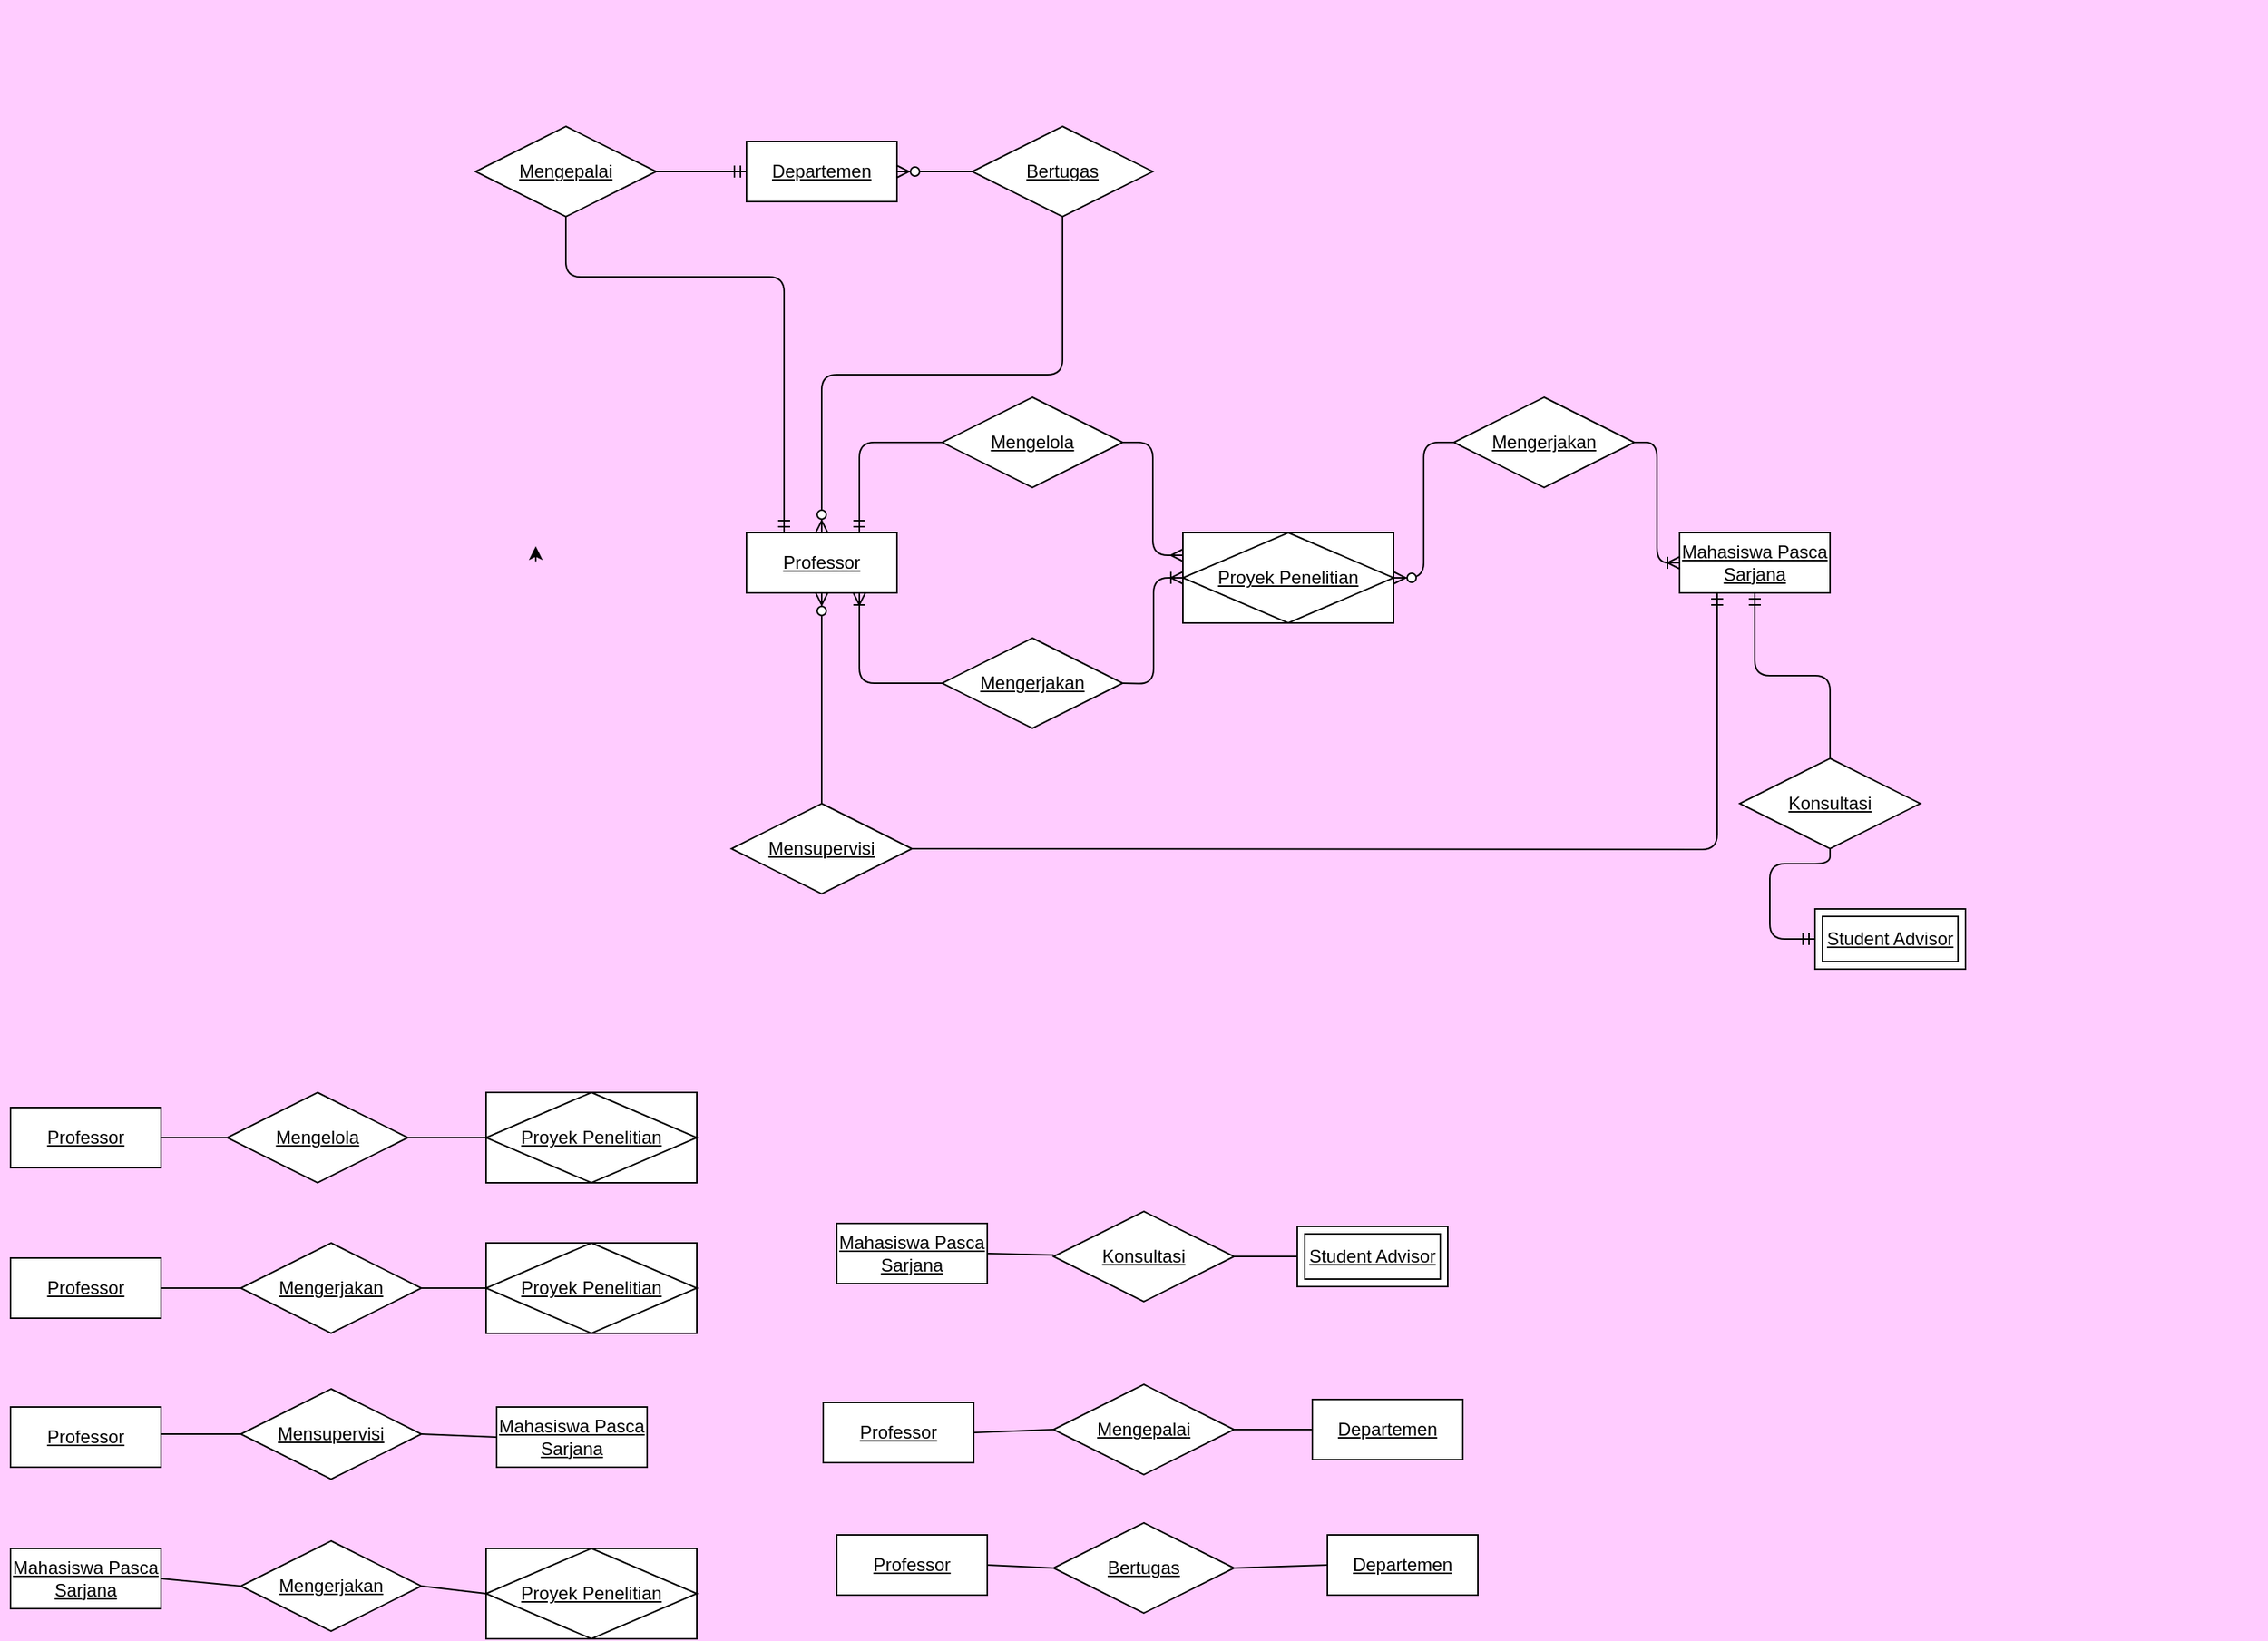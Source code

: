 <mxfile version="15.1.1" type="github">
  <diagram id="jFaecStX4i_8wlA26jbG" name="Page-1">
    <mxGraphModel dx="3124" dy="1411" grid="1" gridSize="10" guides="1" tooltips="1" connect="1" arrows="1" fold="1" page="1" pageScale="1" pageWidth="850" pageHeight="1100" background="#FFCCFF" math="0" shadow="0">
      <root>
        <mxCell id="0" />
        <mxCell id="1" parent="0" />
        <mxCell id="WbBmBzmrZvtOEiTkXAyN-1" value="" style="group;fontStyle=4" vertex="1" connectable="0" parent="1">
          <mxGeometry x="-657" y="45" width="1506" height="987" as="geometry" />
        </mxCell>
        <mxCell id="WbBmBzmrZvtOEiTkXAyN-2" value="Mahasiswa Pasca Sarjana" style="whiteSpace=wrap;html=1;align=center;fontStyle=4" vertex="1" parent="WbBmBzmrZvtOEiTkXAyN-1">
          <mxGeometry x="1116" y="354" width="100" height="40" as="geometry" />
        </mxCell>
        <mxCell id="WbBmBzmrZvtOEiTkXAyN-11" value="Proyek Penelitian" style="shape=associativeEntity;whiteSpace=wrap;html=1;align=center;fontStyle=4" vertex="1" parent="WbBmBzmrZvtOEiTkXAyN-1">
          <mxGeometry x="786" y="354" width="140" height="60" as="geometry" />
        </mxCell>
        <mxCell id="WbBmBzmrZvtOEiTkXAyN-12" value="Departemen" style="whiteSpace=wrap;html=1;align=center;fontStyle=4" vertex="1" parent="WbBmBzmrZvtOEiTkXAyN-1">
          <mxGeometry x="496" y="94" width="100" height="40" as="geometry" />
        </mxCell>
        <mxCell id="WbBmBzmrZvtOEiTkXAyN-21" value="Student Advisor" style="shape=ext;margin=3;double=1;whiteSpace=wrap;html=1;align=center;fontStyle=4" vertex="1" parent="WbBmBzmrZvtOEiTkXAyN-1">
          <mxGeometry x="1206" y="604" width="100" height="40" as="geometry" />
        </mxCell>
        <mxCell id="WbBmBzmrZvtOEiTkXAyN-22" value="" style="group;fontStyle=4" vertex="1" connectable="0" parent="WbBmBzmrZvtOEiTkXAyN-1">
          <mxGeometry x="296" y="273" width="300" height="240" as="geometry" />
        </mxCell>
        <mxCell id="WbBmBzmrZvtOEiTkXAyN-107" value="" style="edgeStyle=orthogonalEdgeStyle;rounded=0;orthogonalLoop=1;jettySize=auto;html=1;" edge="1" parent="WbBmBzmrZvtOEiTkXAyN-22">
          <mxGeometry relative="1" as="geometry">
            <mxPoint x="60" y="100" as="sourcePoint" />
            <mxPoint x="60" y="90" as="targetPoint" />
          </mxGeometry>
        </mxCell>
        <mxCell id="WbBmBzmrZvtOEiTkXAyN-33" value="Professor" style="whiteSpace=wrap;html=1;align=center;fontStyle=4" vertex="1" parent="WbBmBzmrZvtOEiTkXAyN-22">
          <mxGeometry x="200" y="81" width="100" height="40" as="geometry" />
        </mxCell>
        <mxCell id="WbBmBzmrZvtOEiTkXAyN-34" value="Mengelola" style="shape=rhombus;perimeter=rhombusPerimeter;whiteSpace=wrap;html=1;align=center;fontStyle=4" vertex="1" parent="WbBmBzmrZvtOEiTkXAyN-1">
          <mxGeometry x="626" y="264" width="120" height="60" as="geometry" />
        </mxCell>
        <mxCell id="WbBmBzmrZvtOEiTkXAyN-35" value="Mengerjakan" style="shape=rhombus;perimeter=rhombusPerimeter;whiteSpace=wrap;html=1;align=center;fontStyle=4" vertex="1" parent="WbBmBzmrZvtOEiTkXAyN-1">
          <mxGeometry x="626" y="424" width="120" height="60" as="geometry" />
        </mxCell>
        <mxCell id="WbBmBzmrZvtOEiTkXAyN-36" value="Mengerjakan&lt;span style=&quot;color: rgba(0 , 0 , 0 , 0) ; font-family: monospace ; font-size: 0px&quot;&gt;%3CmxGraphModel%3E%3Croot%3E%3CmxCell%20id%3D%220%22%2F%3E%3CmxCell%20id%3D%221%22%20parent%3D%220%22%2F%3E%3CmxCell%20id%3D%222%22%20value%3D%22Relationship%22%20style%3D%22shape%3Drhombus%3Bperimeter%3DrhombusPerimeter%3BwhiteSpace%3Dwrap%3Bhtml%3D1%3Balign%3Dcenter%3B%22%20vertex%3D%221%22%20parent%3D%221%22%3E%3CmxGeometry%20x%3D%22-50%22%20y%3D%22300%22%20width%3D%22120%22%20height%3D%2260%22%20as%3D%22geometry%22%2F%3E%3C%2FmxCell%3E%3C%2Froot%3E%3C%2FmxGraphModel%3E&lt;/span&gt;" style="shape=rhombus;perimeter=rhombusPerimeter;whiteSpace=wrap;html=1;align=center;fontStyle=4" vertex="1" parent="WbBmBzmrZvtOEiTkXAyN-1">
          <mxGeometry x="966" y="264" width="120" height="60" as="geometry" />
        </mxCell>
        <mxCell id="WbBmBzmrZvtOEiTkXAyN-37" value="Mensupervisi" style="shape=rhombus;perimeter=rhombusPerimeter;whiteSpace=wrap;html=1;align=center;fontStyle=4" vertex="1" parent="WbBmBzmrZvtOEiTkXAyN-1">
          <mxGeometry x="486" y="534" width="120" height="60" as="geometry" />
        </mxCell>
        <mxCell id="WbBmBzmrZvtOEiTkXAyN-38" value="" style="edgeStyle=orthogonalEdgeStyle;fontSize=12;html=1;endArrow=ERmandOne;entryX=0.75;entryY=0;entryDx=0;entryDy=0;exitX=0;exitY=0.5;exitDx=0;exitDy=0;fontStyle=4" edge="1" parent="WbBmBzmrZvtOEiTkXAyN-1" source="WbBmBzmrZvtOEiTkXAyN-34" target="WbBmBzmrZvtOEiTkXAyN-33">
          <mxGeometry width="100" height="100" relative="1" as="geometry">
            <mxPoint x="526" y="334" as="sourcePoint" />
            <mxPoint x="596" y="364" as="targetPoint" />
          </mxGeometry>
        </mxCell>
        <mxCell id="WbBmBzmrZvtOEiTkXAyN-39" value="" style="edgeStyle=orthogonalEdgeStyle;fontSize=12;html=1;endArrow=ERmany;exitX=1;exitY=0.5;exitDx=0;exitDy=0;entryX=0;entryY=0.25;entryDx=0;entryDy=0;fontStyle=4" edge="1" parent="WbBmBzmrZvtOEiTkXAyN-1" source="WbBmBzmrZvtOEiTkXAyN-34" target="WbBmBzmrZvtOEiTkXAyN-11">
          <mxGeometry width="100" height="100" relative="1" as="geometry">
            <mxPoint x="916" y="514" as="sourcePoint" />
            <mxPoint x="1016" y="414" as="targetPoint" />
          </mxGeometry>
        </mxCell>
        <mxCell id="WbBmBzmrZvtOEiTkXAyN-40" value="" style="edgeStyle=orthogonalEdgeStyle;fontSize=12;html=1;endArrow=ERoneToMany;exitX=0;exitY=0.5;exitDx=0;exitDy=0;entryX=0.75;entryY=1;entryDx=0;entryDy=0;fontStyle=4" edge="1" parent="WbBmBzmrZvtOEiTkXAyN-1" source="WbBmBzmrZvtOEiTkXAyN-35" target="WbBmBzmrZvtOEiTkXAyN-33">
          <mxGeometry width="100" height="100" relative="1" as="geometry">
            <mxPoint x="916" y="514" as="sourcePoint" />
            <mxPoint x="596" y="384" as="targetPoint" />
          </mxGeometry>
        </mxCell>
        <mxCell id="WbBmBzmrZvtOEiTkXAyN-41" value="" style="edgeStyle=orthogonalEdgeStyle;fontSize=12;html=1;endArrow=ERoneToMany;entryX=0;entryY=0.5;entryDx=0;entryDy=0;fontStyle=4" edge="1" parent="WbBmBzmrZvtOEiTkXAyN-1" target="WbBmBzmrZvtOEiTkXAyN-11">
          <mxGeometry width="100" height="100" relative="1" as="geometry">
            <mxPoint x="746" y="454" as="sourcePoint" />
            <mxPoint x="716" y="384" as="targetPoint" />
          </mxGeometry>
        </mxCell>
        <mxCell id="WbBmBzmrZvtOEiTkXAyN-42" value="" style="edgeStyle=orthogonalEdgeStyle;fontSize=12;html=1;endArrow=ERoneToMany;exitX=1;exitY=0.5;exitDx=0;exitDy=0;entryX=0;entryY=0.5;entryDx=0;entryDy=0;fontStyle=4" edge="1" parent="WbBmBzmrZvtOEiTkXAyN-1" source="WbBmBzmrZvtOEiTkXAyN-36" target="WbBmBzmrZvtOEiTkXAyN-2">
          <mxGeometry width="100" height="100" relative="1" as="geometry">
            <mxPoint x="1016" y="444" as="sourcePoint" />
            <mxPoint x="996" y="374" as="targetPoint" />
          </mxGeometry>
        </mxCell>
        <mxCell id="WbBmBzmrZvtOEiTkXAyN-43" value="" style="edgeStyle=orthogonalEdgeStyle;fontSize=12;html=1;endArrow=ERzeroToMany;endFill=1;entryX=1;entryY=0.5;entryDx=0;entryDy=0;exitX=0;exitY=0.5;exitDx=0;exitDy=0;fontStyle=4" edge="1" parent="WbBmBzmrZvtOEiTkXAyN-1" source="WbBmBzmrZvtOEiTkXAyN-36" target="WbBmBzmrZvtOEiTkXAyN-11">
          <mxGeometry width="100" height="100" relative="1" as="geometry">
            <mxPoint x="916" y="514" as="sourcePoint" />
            <mxPoint x="1016" y="414" as="targetPoint" />
          </mxGeometry>
        </mxCell>
        <mxCell id="WbBmBzmrZvtOEiTkXAyN-44" value="" style="fontSize=12;html=1;endArrow=ERzeroToMany;endFill=1;exitX=0.5;exitY=0;exitDx=0;exitDy=0;entryX=0.5;entryY=1;entryDx=0;entryDy=0;fontStyle=4" edge="1" parent="WbBmBzmrZvtOEiTkXAyN-1" source="WbBmBzmrZvtOEiTkXAyN-37">
          <mxGeometry width="100" height="100" relative="1" as="geometry">
            <mxPoint x="766" y="474" as="sourcePoint" />
            <mxPoint x="546" y="394" as="targetPoint" />
          </mxGeometry>
        </mxCell>
        <mxCell id="WbBmBzmrZvtOEiTkXAyN-45" value="" style="edgeStyle=orthogonalEdgeStyle;fontSize=12;html=1;endArrow=ERmandOne;exitX=0;exitY=0.5;exitDx=0;exitDy=0;entryX=0.25;entryY=1;entryDx=0;entryDy=0;fontStyle=4" edge="1" parent="WbBmBzmrZvtOEiTkXAyN-1" target="WbBmBzmrZvtOEiTkXAyN-2">
          <mxGeometry width="100" height="100" relative="1" as="geometry">
            <mxPoint x="606" y="564" as="sourcePoint" />
            <mxPoint x="1196" y="524" as="targetPoint" />
          </mxGeometry>
        </mxCell>
        <mxCell id="WbBmBzmrZvtOEiTkXAyN-46" value="Mengepalai" style="shape=rhombus;perimeter=rhombusPerimeter;whiteSpace=wrap;html=1;align=center;fontStyle=4" vertex="1" parent="WbBmBzmrZvtOEiTkXAyN-1">
          <mxGeometry x="316" y="84" width="120" height="60" as="geometry" />
        </mxCell>
        <mxCell id="WbBmBzmrZvtOEiTkXAyN-47" value="Bertugas" style="shape=rhombus;perimeter=rhombusPerimeter;whiteSpace=wrap;html=1;align=center;fontStyle=4" vertex="1" parent="WbBmBzmrZvtOEiTkXAyN-1">
          <mxGeometry x="646" y="84" width="120" height="60" as="geometry" />
        </mxCell>
        <mxCell id="WbBmBzmrZvtOEiTkXAyN-48" value="" style="fontSize=12;html=1;endArrow=ERmandOne;exitX=1;exitY=0.5;exitDx=0;exitDy=0;fontStyle=4" edge="1" parent="WbBmBzmrZvtOEiTkXAyN-1" source="WbBmBzmrZvtOEiTkXAyN-46">
          <mxGeometry width="100" height="100" relative="1" as="geometry">
            <mxPoint x="396" y="214" as="sourcePoint" />
            <mxPoint x="496" y="114" as="targetPoint" />
          </mxGeometry>
        </mxCell>
        <mxCell id="WbBmBzmrZvtOEiTkXAyN-49" value="" style="edgeStyle=orthogonalEdgeStyle;fontSize=12;html=1;endArrow=ERmandOne;entryX=0.25;entryY=0;entryDx=0;entryDy=0;exitX=0.5;exitY=1;exitDx=0;exitDy=0;fontStyle=4" edge="1" parent="WbBmBzmrZvtOEiTkXAyN-1" source="WbBmBzmrZvtOEiTkXAyN-46" target="WbBmBzmrZvtOEiTkXAyN-33">
          <mxGeometry width="100" height="100" relative="1" as="geometry">
            <mxPoint x="356" y="164" as="sourcePoint" />
            <mxPoint x="521" y="354" as="targetPoint" />
            <Array as="points">
              <mxPoint x="376" y="184" />
              <mxPoint x="521" y="184" />
            </Array>
          </mxGeometry>
        </mxCell>
        <mxCell id="WbBmBzmrZvtOEiTkXAyN-50" value="" style="fontSize=12;html=1;endArrow=ERmandOne;edgeStyle=orthogonalEdgeStyle;entryX=0;entryY=0.5;entryDx=0;entryDy=0;entryPerimeter=0;exitX=0.5;exitY=1;exitDx=0;exitDy=0;fontStyle=4" edge="1" parent="WbBmBzmrZvtOEiTkXAyN-1" source="WbBmBzmrZvtOEiTkXAyN-51" target="WbBmBzmrZvtOEiTkXAyN-21">
          <mxGeometry width="100" height="100" relative="1" as="geometry">
            <mxPoint x="1166" y="494" as="sourcePoint" />
            <mxPoint x="1196" y="624" as="targetPoint" />
            <Array as="points">
              <mxPoint x="1216" y="574" />
              <mxPoint x="1176" y="574" />
              <mxPoint x="1176" y="624" />
            </Array>
          </mxGeometry>
        </mxCell>
        <mxCell id="WbBmBzmrZvtOEiTkXAyN-51" value="Konsultasi" style="shape=rhombus;perimeter=rhombusPerimeter;whiteSpace=wrap;html=1;align=center;fontStyle=4" vertex="1" parent="WbBmBzmrZvtOEiTkXAyN-1">
          <mxGeometry x="1156" y="504" width="120" height="60" as="geometry" />
        </mxCell>
        <mxCell id="WbBmBzmrZvtOEiTkXAyN-52" value="" style="fontSize=12;html=1;endArrow=ERmandOne;edgeStyle=orthogonalEdgeStyle;entryX=0.5;entryY=1;entryDx=0;entryDy=0;exitX=0.5;exitY=0;exitDx=0;exitDy=0;fontStyle=4" edge="1" parent="WbBmBzmrZvtOEiTkXAyN-1" source="WbBmBzmrZvtOEiTkXAyN-51" target="WbBmBzmrZvtOEiTkXAyN-2">
          <mxGeometry width="100" height="100" relative="1" as="geometry">
            <mxPoint x="1216" y="494" as="sourcePoint" />
            <mxPoint x="1206" y="454" as="targetPoint" />
          </mxGeometry>
        </mxCell>
        <mxCell id="WbBmBzmrZvtOEiTkXAyN-53" value="" style="edgeStyle=orthogonalEdgeStyle;fontSize=12;html=1;endArrow=ERzeroToMany;endFill=1;entryX=0.5;entryY=0;entryDx=0;entryDy=0;exitX=0.5;exitY=1;exitDx=0;exitDy=0;fontStyle=4" edge="1" parent="WbBmBzmrZvtOEiTkXAyN-1" source="WbBmBzmrZvtOEiTkXAyN-47" target="WbBmBzmrZvtOEiTkXAyN-33">
          <mxGeometry width="100" height="100" relative="1" as="geometry">
            <mxPoint x="596" y="264" as="sourcePoint" />
            <mxPoint x="556" y="354" as="targetPoint" />
          </mxGeometry>
        </mxCell>
        <mxCell id="WbBmBzmrZvtOEiTkXAyN-54" value="" style="fontSize=12;html=1;endArrow=ERzeroToMany;endFill=1;exitX=0;exitY=0.5;exitDx=0;exitDy=0;entryX=1;entryY=0.5;entryDx=0;entryDy=0;fontStyle=4" edge="1" parent="WbBmBzmrZvtOEiTkXAyN-1" source="WbBmBzmrZvtOEiTkXAyN-47" target="WbBmBzmrZvtOEiTkXAyN-12">
          <mxGeometry width="100" height="100" relative="1" as="geometry">
            <mxPoint x="563" y="109.5" as="sourcePoint" />
            <mxPoint x="596" y="118.5" as="targetPoint" />
          </mxGeometry>
        </mxCell>
        <mxCell id="WbBmBzmrZvtOEiTkXAyN-127" value="" style="group" vertex="1" connectable="0" parent="WbBmBzmrZvtOEiTkXAyN-1">
          <mxGeometry x="7" y="726" width="456" height="363" as="geometry" />
        </mxCell>
        <mxCell id="WbBmBzmrZvtOEiTkXAyN-71" value="Professor" style="whiteSpace=wrap;html=1;align=center;fontStyle=4" vertex="1" parent="WbBmBzmrZvtOEiTkXAyN-127">
          <mxGeometry y="10" width="100" height="40" as="geometry" />
        </mxCell>
        <mxCell id="WbBmBzmrZvtOEiTkXAyN-72" value="Mengelola" style="shape=rhombus;perimeter=rhombusPerimeter;whiteSpace=wrap;html=1;align=center;fontStyle=4" vertex="1" parent="WbBmBzmrZvtOEiTkXAyN-127">
          <mxGeometry x="144" width="120" height="60" as="geometry" />
        </mxCell>
        <mxCell id="WbBmBzmrZvtOEiTkXAyN-73" value="Proyek Penelitian" style="shape=associativeEntity;whiteSpace=wrap;html=1;align=center;fontStyle=4" vertex="1" parent="WbBmBzmrZvtOEiTkXAyN-127">
          <mxGeometry x="316" width="140" height="60" as="geometry" />
        </mxCell>
        <mxCell id="WbBmBzmrZvtOEiTkXAyN-74" value="Professor" style="whiteSpace=wrap;html=1;align=center;fontStyle=4" vertex="1" parent="WbBmBzmrZvtOEiTkXAyN-127">
          <mxGeometry y="110" width="100" height="40" as="geometry" />
        </mxCell>
        <mxCell id="WbBmBzmrZvtOEiTkXAyN-75" value="Mengerjakan" style="shape=rhombus;perimeter=rhombusPerimeter;whiteSpace=wrap;html=1;align=center;fontStyle=4" vertex="1" parent="WbBmBzmrZvtOEiTkXAyN-127">
          <mxGeometry x="153" y="100" width="120" height="60" as="geometry" />
        </mxCell>
        <mxCell id="WbBmBzmrZvtOEiTkXAyN-76" value="Proyek Penelitian" style="shape=associativeEntity;whiteSpace=wrap;html=1;align=center;fontStyle=4" vertex="1" parent="WbBmBzmrZvtOEiTkXAyN-127">
          <mxGeometry x="316" y="100" width="140" height="60" as="geometry" />
        </mxCell>
        <mxCell id="WbBmBzmrZvtOEiTkXAyN-77" value="Professor" style="whiteSpace=wrap;html=1;align=center;fontStyle=4" vertex="1" parent="WbBmBzmrZvtOEiTkXAyN-127">
          <mxGeometry y="209" width="100" height="40" as="geometry" />
        </mxCell>
        <mxCell id="WbBmBzmrZvtOEiTkXAyN-78" value="Mensupervisi" style="shape=rhombus;perimeter=rhombusPerimeter;whiteSpace=wrap;html=1;align=center;fontStyle=4" vertex="1" parent="WbBmBzmrZvtOEiTkXAyN-127">
          <mxGeometry x="153" y="197" width="120" height="60" as="geometry" />
        </mxCell>
        <mxCell id="WbBmBzmrZvtOEiTkXAyN-79" value="Mahasiswa Pasca Sarjana" style="whiteSpace=wrap;html=1;align=center;fontStyle=4" vertex="1" parent="WbBmBzmrZvtOEiTkXAyN-127">
          <mxGeometry x="323" y="209" width="100" height="40" as="geometry" />
        </mxCell>
        <mxCell id="WbBmBzmrZvtOEiTkXAyN-80" value="Mahasiswa Pasca Sarjana" style="whiteSpace=wrap;html=1;align=center;fontStyle=4" vertex="1" parent="WbBmBzmrZvtOEiTkXAyN-127">
          <mxGeometry y="303" width="100" height="40" as="geometry" />
        </mxCell>
        <mxCell id="WbBmBzmrZvtOEiTkXAyN-81" value="Mengerjakan&lt;span style=&quot;color: rgba(0 , 0 , 0 , 0) ; font-family: monospace ; font-size: 0px&quot;&gt;%3CmxGraphModel%3E%3Croot%3E%3CmxCell%20id%3D%220%22%2F%3E%3CmxCell%20id%3D%221%22%20parent%3D%220%22%2F%3E%3CmxCell%20id%3D%222%22%20value%3D%22Relationship%22%20style%3D%22shape%3Drhombus%3Bperimeter%3DrhombusPerimeter%3BwhiteSpace%3Dwrap%3Bhtml%3D1%3Balign%3Dcenter%3B%22%20vertex%3D%221%22%20parent%3D%221%22%3E%3CmxGeometry%20x%3D%22-50%22%20y%3D%22300%22%20width%3D%22120%22%20height%3D%2260%22%20as%3D%22geometry%22%2F%3E%3C%2FmxCell%3E%3C%2Froot%3E%3C%2FmxGraphModel%3E&lt;/span&gt;" style="shape=rhombus;perimeter=rhombusPerimeter;whiteSpace=wrap;html=1;align=center;fontStyle=4" vertex="1" parent="WbBmBzmrZvtOEiTkXAyN-127">
          <mxGeometry x="153" y="298" width="120" height="60" as="geometry" />
        </mxCell>
        <mxCell id="WbBmBzmrZvtOEiTkXAyN-82" value="Proyek Penelitian" style="shape=associativeEntity;whiteSpace=wrap;html=1;align=center;fontStyle=4" vertex="1" parent="WbBmBzmrZvtOEiTkXAyN-127">
          <mxGeometry x="316" y="303" width="140" height="60" as="geometry" />
        </mxCell>
        <mxCell id="WbBmBzmrZvtOEiTkXAyN-92" value="" style="endArrow=none;html=1;exitX=1;exitY=0.5;exitDx=0;exitDy=0;entryX=0;entryY=0.5;entryDx=0;entryDy=0;fontStyle=4" edge="1" parent="WbBmBzmrZvtOEiTkXAyN-127" source="WbBmBzmrZvtOEiTkXAyN-71" target="WbBmBzmrZvtOEiTkXAyN-72">
          <mxGeometry width="50" height="50" relative="1" as="geometry">
            <mxPoint x="252" y="299" as="sourcePoint" />
            <mxPoint x="302" y="249" as="targetPoint" />
          </mxGeometry>
        </mxCell>
        <mxCell id="WbBmBzmrZvtOEiTkXAyN-93" value="" style="endArrow=none;html=1;exitX=1;exitY=0.5;exitDx=0;exitDy=0;entryX=0;entryY=0.5;entryDx=0;entryDy=0;fontStyle=4" edge="1" parent="WbBmBzmrZvtOEiTkXAyN-127" source="WbBmBzmrZvtOEiTkXAyN-72" target="WbBmBzmrZvtOEiTkXAyN-73">
          <mxGeometry width="50" height="50" relative="1" as="geometry">
            <mxPoint x="264" y="29.41" as="sourcePoint" />
            <mxPoint x="308.0" y="29.41" as="targetPoint" />
          </mxGeometry>
        </mxCell>
        <mxCell id="WbBmBzmrZvtOEiTkXAyN-94" value="" style="endArrow=none;html=1;entryX=0;entryY=0.5;entryDx=0;entryDy=0;exitX=1;exitY=0.5;exitDx=0;exitDy=0;fontStyle=4" edge="1" parent="WbBmBzmrZvtOEiTkXAyN-127" source="WbBmBzmrZvtOEiTkXAyN-74" target="WbBmBzmrZvtOEiTkXAyN-75">
          <mxGeometry width="50" height="50" relative="1" as="geometry">
            <mxPoint x="99" y="130" as="sourcePoint" />
            <mxPoint x="144.0" y="129.41" as="targetPoint" />
          </mxGeometry>
        </mxCell>
        <mxCell id="WbBmBzmrZvtOEiTkXAyN-95" value="" style="endArrow=none;html=1;exitX=1;exitY=0.5;exitDx=0;exitDy=0;entryX=0;entryY=0.5;entryDx=0;entryDy=0;fontStyle=4" edge="1" parent="WbBmBzmrZvtOEiTkXAyN-127" source="WbBmBzmrZvtOEiTkXAyN-75" target="WbBmBzmrZvtOEiTkXAyN-76">
          <mxGeometry width="50" height="50" relative="1" as="geometry">
            <mxPoint x="273" y="129.41" as="sourcePoint" />
            <mxPoint x="315" y="129" as="targetPoint" />
          </mxGeometry>
        </mxCell>
        <mxCell id="WbBmBzmrZvtOEiTkXAyN-96" value="" style="endArrow=none;html=1;entryX=0;entryY=0.5;entryDx=0;entryDy=0;fontStyle=4" edge="1" parent="WbBmBzmrZvtOEiTkXAyN-127" target="WbBmBzmrZvtOEiTkXAyN-78">
          <mxGeometry width="50" height="50" relative="1" as="geometry">
            <mxPoint x="100" y="227" as="sourcePoint" />
            <mxPoint x="153" y="228.41" as="targetPoint" />
          </mxGeometry>
        </mxCell>
        <mxCell id="WbBmBzmrZvtOEiTkXAyN-97" value="" style="endArrow=none;html=1;entryX=0;entryY=0.5;entryDx=0;entryDy=0;exitX=1;exitY=0.5;exitDx=0;exitDy=0;fontStyle=4" edge="1" parent="WbBmBzmrZvtOEiTkXAyN-127" source="WbBmBzmrZvtOEiTkXAyN-78" target="WbBmBzmrZvtOEiTkXAyN-79">
          <mxGeometry width="50" height="50" relative="1" as="geometry">
            <mxPoint x="279" y="229" as="sourcePoint" />
            <mxPoint x="317.0" y="228.66" as="targetPoint" />
          </mxGeometry>
        </mxCell>
        <mxCell id="WbBmBzmrZvtOEiTkXAyN-98" style="edgeStyle=none;rounded=0;orthogonalLoop=1;jettySize=auto;html=1;entryX=1;entryY=0.5;entryDx=0;entryDy=0;fontStyle=4" edge="1" parent="WbBmBzmrZvtOEiTkXAyN-127" source="WbBmBzmrZvtOEiTkXAyN-78" target="WbBmBzmrZvtOEiTkXAyN-78">
          <mxGeometry relative="1" as="geometry" />
        </mxCell>
        <mxCell id="WbBmBzmrZvtOEiTkXAyN-99" value="" style="endArrow=none;html=1;entryX=0;entryY=0.5;entryDx=0;entryDy=0;exitX=1;exitY=0.5;exitDx=0;exitDy=0;fontStyle=4" edge="1" parent="WbBmBzmrZvtOEiTkXAyN-127" source="WbBmBzmrZvtOEiTkXAyN-80" target="WbBmBzmrZvtOEiTkXAyN-81">
          <mxGeometry width="50" height="50" relative="1" as="geometry">
            <mxPoint x="100" y="322.66" as="sourcePoint" />
            <mxPoint x="153.0" y="322.66" as="targetPoint" />
          </mxGeometry>
        </mxCell>
        <mxCell id="WbBmBzmrZvtOEiTkXAyN-100" value="" style="endArrow=none;html=1;entryX=0;entryY=0.5;entryDx=0;entryDy=0;exitX=1;exitY=0.5;exitDx=0;exitDy=0;fontStyle=4" edge="1" parent="WbBmBzmrZvtOEiTkXAyN-127" source="WbBmBzmrZvtOEiTkXAyN-81" target="WbBmBzmrZvtOEiTkXAyN-82">
          <mxGeometry width="50" height="50" relative="1" as="geometry">
            <mxPoint x="270" y="327" as="sourcePoint" />
            <mxPoint x="323.0" y="332" as="targetPoint" />
          </mxGeometry>
        </mxCell>
        <mxCell id="WbBmBzmrZvtOEiTkXAyN-128" value="" style="group" vertex="1" connectable="0" parent="WbBmBzmrZvtOEiTkXAyN-1">
          <mxGeometry x="547" y="805" width="435" height="267" as="geometry" />
        </mxCell>
        <mxCell id="WbBmBzmrZvtOEiTkXAyN-83" value="Mahasiswa Pasca Sarjana" style="whiteSpace=wrap;html=1;align=center;fontStyle=4" vertex="1" parent="WbBmBzmrZvtOEiTkXAyN-128">
          <mxGeometry x="9" y="8" width="100" height="40" as="geometry" />
        </mxCell>
        <mxCell id="WbBmBzmrZvtOEiTkXAyN-84" value="Konsultasi" style="shape=rhombus;perimeter=rhombusPerimeter;whiteSpace=wrap;html=1;align=center;fontStyle=4" vertex="1" parent="WbBmBzmrZvtOEiTkXAyN-128">
          <mxGeometry x="153" width="120" height="60" as="geometry" />
        </mxCell>
        <mxCell id="WbBmBzmrZvtOEiTkXAyN-85" value="Student Advisor" style="shape=ext;margin=3;double=1;whiteSpace=wrap;html=1;align=center;fontStyle=4" vertex="1" parent="WbBmBzmrZvtOEiTkXAyN-128">
          <mxGeometry x="315" y="10" width="100" height="40" as="geometry" />
        </mxCell>
        <mxCell id="WbBmBzmrZvtOEiTkXAyN-86" value="Professor" style="whiteSpace=wrap;html=1;align=center;fontStyle=4" vertex="1" parent="WbBmBzmrZvtOEiTkXAyN-128">
          <mxGeometry y="127" width="100" height="40" as="geometry" />
        </mxCell>
        <mxCell id="WbBmBzmrZvtOEiTkXAyN-87" value="Professor" style="whiteSpace=wrap;html=1;align=center;fontStyle=4" vertex="1" parent="WbBmBzmrZvtOEiTkXAyN-128">
          <mxGeometry x="9" y="215" width="100" height="40" as="geometry" />
        </mxCell>
        <mxCell id="WbBmBzmrZvtOEiTkXAyN-88" value="Departemen" style="whiteSpace=wrap;html=1;align=center;fontStyle=4" vertex="1" parent="WbBmBzmrZvtOEiTkXAyN-128">
          <mxGeometry x="325" y="125" width="100" height="40" as="geometry" />
        </mxCell>
        <mxCell id="WbBmBzmrZvtOEiTkXAyN-89" value="Departemen" style="whiteSpace=wrap;html=1;align=center;fontStyle=4" vertex="1" parent="WbBmBzmrZvtOEiTkXAyN-128">
          <mxGeometry x="335" y="215" width="100" height="40" as="geometry" />
        </mxCell>
        <mxCell id="WbBmBzmrZvtOEiTkXAyN-90" value="Mengepalai" style="shape=rhombus;perimeter=rhombusPerimeter;whiteSpace=wrap;html=1;align=center;fontStyle=4" vertex="1" parent="WbBmBzmrZvtOEiTkXAyN-128">
          <mxGeometry x="153" y="115" width="120" height="60" as="geometry" />
        </mxCell>
        <mxCell id="WbBmBzmrZvtOEiTkXAyN-91" value="Bertugas" style="shape=rhombus;perimeter=rhombusPerimeter;whiteSpace=wrap;html=1;align=center;fontStyle=4" vertex="1" parent="WbBmBzmrZvtOEiTkXAyN-128">
          <mxGeometry x="153" y="207" width="120" height="60" as="geometry" />
        </mxCell>
        <mxCell id="WbBmBzmrZvtOEiTkXAyN-101" value="" style="endArrow=none;html=1;exitX=1;exitY=0.5;exitDx=0;exitDy=0;fontStyle=4" edge="1" parent="WbBmBzmrZvtOEiTkXAyN-128" source="WbBmBzmrZvtOEiTkXAyN-83">
          <mxGeometry width="50" height="50" relative="1" as="geometry">
            <mxPoint x="109" y="29" as="sourcePoint" />
            <mxPoint x="153" y="29" as="targetPoint" />
          </mxGeometry>
        </mxCell>
        <mxCell id="WbBmBzmrZvtOEiTkXAyN-102" value="" style="endArrow=none;html=1;exitX=1;exitY=0.5;exitDx=0;exitDy=0;entryX=0;entryY=0.5;entryDx=0;entryDy=0;fontStyle=4" edge="1" parent="WbBmBzmrZvtOEiTkXAyN-128" source="WbBmBzmrZvtOEiTkXAyN-84" target="WbBmBzmrZvtOEiTkXAyN-85">
          <mxGeometry width="50" height="50" relative="1" as="geometry">
            <mxPoint x="271" y="29.5" as="sourcePoint" />
            <mxPoint x="315" y="30.5" as="targetPoint" />
          </mxGeometry>
        </mxCell>
        <mxCell id="WbBmBzmrZvtOEiTkXAyN-103" value="" style="endArrow=none;html=1;exitX=1;exitY=0.5;exitDx=0;exitDy=0;entryX=0;entryY=0.5;entryDx=0;entryDy=0;fontStyle=4" edge="1" parent="WbBmBzmrZvtOEiTkXAyN-128" source="WbBmBzmrZvtOEiTkXAyN-86" target="WbBmBzmrZvtOEiTkXAyN-90">
          <mxGeometry width="50" height="50" relative="1" as="geometry">
            <mxPoint x="115" y="144.66" as="sourcePoint" />
            <mxPoint x="157.0" y="144.66" as="targetPoint" />
          </mxGeometry>
        </mxCell>
        <mxCell id="WbBmBzmrZvtOEiTkXAyN-104" value="" style="endArrow=none;html=1;exitX=1;exitY=0.5;exitDx=0;exitDy=0;entryX=0;entryY=0.5;entryDx=0;entryDy=0;fontStyle=4" edge="1" parent="WbBmBzmrZvtOEiTkXAyN-128" source="WbBmBzmrZvtOEiTkXAyN-90" target="WbBmBzmrZvtOEiTkXAyN-88">
          <mxGeometry width="50" height="50" relative="1" as="geometry">
            <mxPoint x="281" y="144.66" as="sourcePoint" />
            <mxPoint x="323" y="145" as="targetPoint" />
          </mxGeometry>
        </mxCell>
        <mxCell id="WbBmBzmrZvtOEiTkXAyN-105" value="" style="endArrow=none;html=1;exitX=1;exitY=0.5;exitDx=0;exitDy=0;entryX=0;entryY=0.5;entryDx=0;entryDy=0;fontStyle=4" edge="1" parent="WbBmBzmrZvtOEiTkXAyN-128" source="WbBmBzmrZvtOEiTkXAyN-87" target="WbBmBzmrZvtOEiTkXAyN-91">
          <mxGeometry width="50" height="50" relative="1" as="geometry">
            <mxPoint x="115" y="243.0" as="sourcePoint" />
            <mxPoint x="157" y="243.0" as="targetPoint" />
          </mxGeometry>
        </mxCell>
        <mxCell id="WbBmBzmrZvtOEiTkXAyN-106" value="" style="endArrow=none;html=1;exitX=1;exitY=0.5;exitDx=0;exitDy=0;entryX=0;entryY=0.5;entryDx=0;entryDy=0;fontStyle=4" edge="1" parent="WbBmBzmrZvtOEiTkXAyN-128" source="WbBmBzmrZvtOEiTkXAyN-91" target="WbBmBzmrZvtOEiTkXAyN-89">
          <mxGeometry width="50" height="50" relative="1" as="geometry">
            <mxPoint x="283" y="245.66" as="sourcePoint" />
            <mxPoint x="325" y="245.66" as="targetPoint" />
          </mxGeometry>
        </mxCell>
      </root>
    </mxGraphModel>
  </diagram>
</mxfile>
